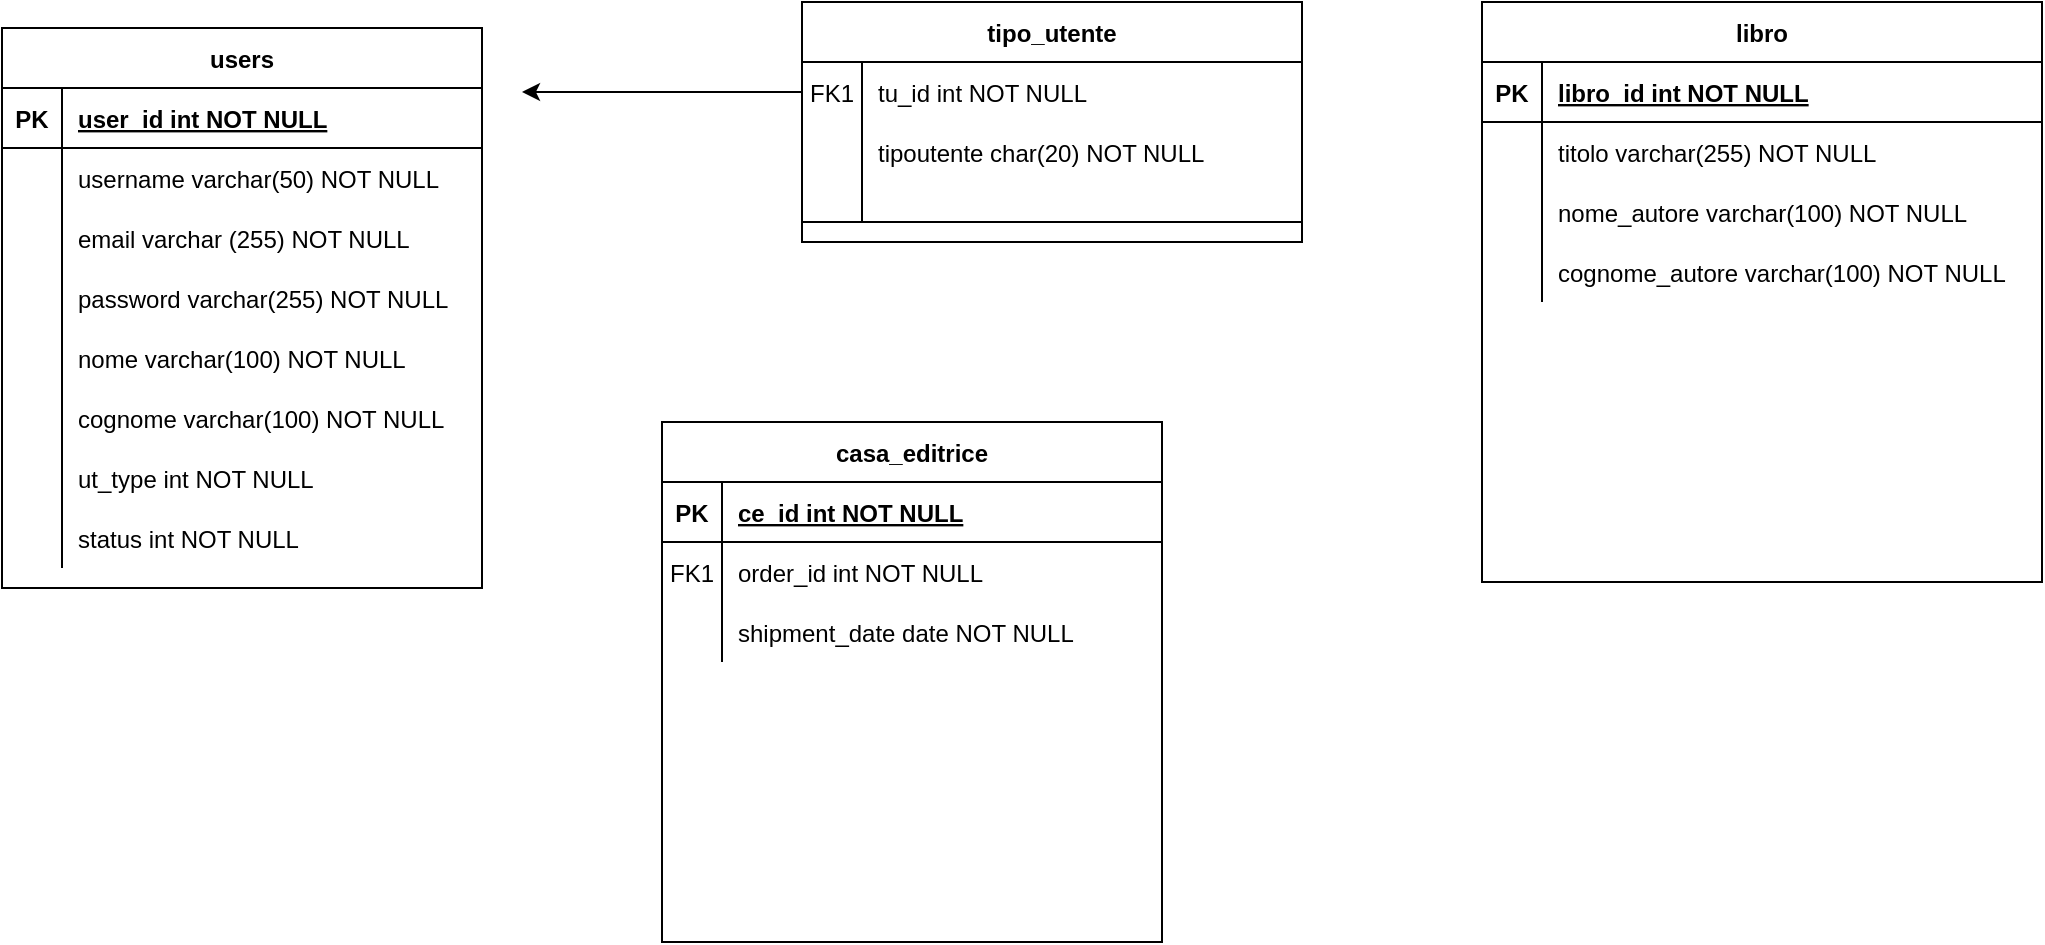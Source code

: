 <mxfile version="14.2.7" type="github">
  <diagram id="R2lEEEUBdFMjLlhIrx00" name="Page-1">
    <mxGraphModel dx="904" dy="589" grid="1" gridSize="10" guides="1" tooltips="1" connect="1" arrows="1" fold="1" page="1" pageScale="1" pageWidth="1169" pageHeight="827" math="0" shadow="0" extFonts="Permanent Marker^https://fonts.googleapis.com/css?family=Permanent+Marker">
      <root>
        <mxCell id="0" />
        <mxCell id="1" parent="0" />
        <mxCell id="C-vyLk0tnHw3VtMMgP7b-2" value="tipo_utente" style="shape=table;startSize=30;container=1;collapsible=1;childLayout=tableLayout;fixedRows=1;rowLines=0;fontStyle=1;align=center;resizeLast=1;" parent="1" vertex="1">
          <mxGeometry x="480" y="120" width="250" height="120" as="geometry" />
        </mxCell>
        <mxCell id="C-vyLk0tnHw3VtMMgP7b-6" value="" style="shape=partialRectangle;collapsible=0;dropTarget=0;pointerEvents=0;fillColor=none;points=[[0,0.5],[1,0.5]];portConstraint=eastwest;top=0;left=0;right=0;bottom=0;" parent="C-vyLk0tnHw3VtMMgP7b-2" vertex="1">
          <mxGeometry y="30" width="250" height="30" as="geometry" />
        </mxCell>
        <mxCell id="C-vyLk0tnHw3VtMMgP7b-7" value="FK1" style="shape=partialRectangle;overflow=hidden;connectable=0;fillColor=none;top=0;left=0;bottom=0;right=0;" parent="C-vyLk0tnHw3VtMMgP7b-6" vertex="1">
          <mxGeometry width="30" height="30" as="geometry" />
        </mxCell>
        <mxCell id="C-vyLk0tnHw3VtMMgP7b-8" value="tu_id int NOT NULL" style="shape=partialRectangle;overflow=hidden;connectable=0;fillColor=none;top=0;left=0;bottom=0;right=0;align=left;spacingLeft=6;" parent="C-vyLk0tnHw3VtMMgP7b-6" vertex="1">
          <mxGeometry x="30" width="220" height="30" as="geometry" />
        </mxCell>
        <mxCell id="C-vyLk0tnHw3VtMMgP7b-9" value="" style="shape=partialRectangle;collapsible=0;dropTarget=0;pointerEvents=0;fillColor=none;points=[[0,0.5],[1,0.5]];portConstraint=eastwest;top=0;left=0;right=0;bottom=0;" parent="C-vyLk0tnHw3VtMMgP7b-2" vertex="1">
          <mxGeometry y="60" width="250" height="30" as="geometry" />
        </mxCell>
        <mxCell id="C-vyLk0tnHw3VtMMgP7b-10" value="" style="shape=partialRectangle;overflow=hidden;connectable=0;fillColor=none;top=0;left=0;bottom=0;right=0;" parent="C-vyLk0tnHw3VtMMgP7b-9" vertex="1">
          <mxGeometry width="30" height="30" as="geometry" />
        </mxCell>
        <mxCell id="C-vyLk0tnHw3VtMMgP7b-11" value="tipoutente char(20) NOT NULL" style="shape=partialRectangle;overflow=hidden;connectable=0;fillColor=none;top=0;left=0;bottom=0;right=0;align=left;spacingLeft=6;" parent="C-vyLk0tnHw3VtMMgP7b-9" vertex="1">
          <mxGeometry x="30" width="220" height="30" as="geometry" />
        </mxCell>
        <mxCell id="C-vyLk0tnHw3VtMMgP7b-3" value="" style="shape=partialRectangle;collapsible=0;dropTarget=0;pointerEvents=0;fillColor=none;points=[[0,0.5],[1,0.5]];portConstraint=eastwest;top=0;left=0;right=0;bottom=1;" parent="C-vyLk0tnHw3VtMMgP7b-2" vertex="1">
          <mxGeometry y="90" width="250" height="20" as="geometry" />
        </mxCell>
        <mxCell id="C-vyLk0tnHw3VtMMgP7b-4" value="" style="shape=partialRectangle;overflow=hidden;connectable=0;fillColor=none;top=0;left=0;bottom=0;right=0;fontStyle=1;" parent="C-vyLk0tnHw3VtMMgP7b-3" vertex="1">
          <mxGeometry width="30" height="20" as="geometry" />
        </mxCell>
        <mxCell id="C-vyLk0tnHw3VtMMgP7b-5" value="" style="shape=partialRectangle;overflow=hidden;connectable=0;fillColor=none;top=0;left=0;bottom=0;right=0;align=left;spacingLeft=6;fontStyle=5;" parent="C-vyLk0tnHw3VtMMgP7b-3" vertex="1">
          <mxGeometry x="30" width="220" height="20" as="geometry" />
        </mxCell>
        <mxCell id="Vtl8R_igDZuL0pvEwuOO-15" value="libro" style="shape=table;startSize=30;container=1;collapsible=1;childLayout=tableLayout;fixedRows=1;rowLines=0;fontStyle=1;align=center;resizeLast=1;" parent="1" vertex="1">
          <mxGeometry x="820" y="120" width="280" height="290" as="geometry" />
        </mxCell>
        <mxCell id="Vtl8R_igDZuL0pvEwuOO-16" value="" style="shape=partialRectangle;collapsible=0;dropTarget=0;pointerEvents=0;fillColor=none;points=[[0,0.5],[1,0.5]];portConstraint=eastwest;top=0;left=0;right=0;bottom=1;" parent="Vtl8R_igDZuL0pvEwuOO-15" vertex="1">
          <mxGeometry y="30" width="280" height="30" as="geometry" />
        </mxCell>
        <mxCell id="Vtl8R_igDZuL0pvEwuOO-17" value="PK" style="shape=partialRectangle;overflow=hidden;connectable=0;fillColor=none;top=0;left=0;bottom=0;right=0;fontStyle=1;" parent="Vtl8R_igDZuL0pvEwuOO-16" vertex="1">
          <mxGeometry width="30" height="30" as="geometry" />
        </mxCell>
        <mxCell id="Vtl8R_igDZuL0pvEwuOO-18" value="libro_id int NOT NULL " style="shape=partialRectangle;overflow=hidden;connectable=0;fillColor=none;top=0;left=0;bottom=0;right=0;align=left;spacingLeft=6;fontStyle=5;" parent="Vtl8R_igDZuL0pvEwuOO-16" vertex="1">
          <mxGeometry x="30" width="250" height="30" as="geometry" />
        </mxCell>
        <mxCell id="Vtl8R_igDZuL0pvEwuOO-19" value="" style="shape=partialRectangle;collapsible=0;dropTarget=0;pointerEvents=0;fillColor=none;points=[[0,0.5],[1,0.5]];portConstraint=eastwest;top=0;left=0;right=0;bottom=0;" parent="Vtl8R_igDZuL0pvEwuOO-15" vertex="1">
          <mxGeometry y="60" width="280" height="30" as="geometry" />
        </mxCell>
        <mxCell id="Vtl8R_igDZuL0pvEwuOO-20" value="" style="shape=partialRectangle;overflow=hidden;connectable=0;fillColor=none;top=0;left=0;bottom=0;right=0;" parent="Vtl8R_igDZuL0pvEwuOO-19" vertex="1">
          <mxGeometry width="30" height="30" as="geometry" />
        </mxCell>
        <mxCell id="Vtl8R_igDZuL0pvEwuOO-21" value="titolo varchar(255) NOT NULL" style="shape=partialRectangle;overflow=hidden;connectable=0;fillColor=none;top=0;left=0;bottom=0;right=0;align=left;spacingLeft=6;" parent="Vtl8R_igDZuL0pvEwuOO-19" vertex="1">
          <mxGeometry x="30" width="250" height="30" as="geometry" />
        </mxCell>
        <mxCell id="Vtl8R_igDZuL0pvEwuOO-22" value="" style="shape=partialRectangle;collapsible=0;dropTarget=0;pointerEvents=0;fillColor=none;points=[[0,0.5],[1,0.5]];portConstraint=eastwest;top=0;left=0;right=0;bottom=0;" parent="Vtl8R_igDZuL0pvEwuOO-15" vertex="1">
          <mxGeometry y="90" width="280" height="30" as="geometry" />
        </mxCell>
        <mxCell id="Vtl8R_igDZuL0pvEwuOO-23" value="" style="shape=partialRectangle;overflow=hidden;connectable=0;fillColor=none;top=0;left=0;bottom=0;right=0;" parent="Vtl8R_igDZuL0pvEwuOO-22" vertex="1">
          <mxGeometry width="30" height="30" as="geometry" />
        </mxCell>
        <mxCell id="Vtl8R_igDZuL0pvEwuOO-24" value="nome_autore varchar(100) NOT NULL" style="shape=partialRectangle;overflow=hidden;connectable=0;fillColor=none;top=0;left=0;bottom=0;right=0;align=left;spacingLeft=6;" parent="Vtl8R_igDZuL0pvEwuOO-22" vertex="1">
          <mxGeometry x="30" width="250" height="30" as="geometry" />
        </mxCell>
        <mxCell id="S0_BgPtVkWArHSTj8qXA-39" value="" style="shape=partialRectangle;collapsible=0;dropTarget=0;pointerEvents=0;fillColor=none;points=[[0,0.5],[1,0.5]];portConstraint=eastwest;top=0;left=0;right=0;bottom=0;" vertex="1" parent="Vtl8R_igDZuL0pvEwuOO-15">
          <mxGeometry y="120" width="280" height="30" as="geometry" />
        </mxCell>
        <mxCell id="S0_BgPtVkWArHSTj8qXA-40" value="" style="shape=partialRectangle;overflow=hidden;connectable=0;fillColor=none;top=0;left=0;bottom=0;right=0;" vertex="1" parent="S0_BgPtVkWArHSTj8qXA-39">
          <mxGeometry width="30" height="30" as="geometry" />
        </mxCell>
        <mxCell id="S0_BgPtVkWArHSTj8qXA-41" value="cognome_autore varchar(100) NOT NULL" style="shape=partialRectangle;overflow=hidden;connectable=0;fillColor=none;top=0;left=0;bottom=0;right=0;align=left;spacingLeft=6;" vertex="1" parent="S0_BgPtVkWArHSTj8qXA-39">
          <mxGeometry x="30" width="250" height="30" as="geometry" />
        </mxCell>
        <mxCell id="Vtl8R_igDZuL0pvEwuOO-26" style="edgeStyle=orthogonalEdgeStyle;rounded=0;orthogonalLoop=1;jettySize=auto;html=1;" parent="1" source="C-vyLk0tnHw3VtMMgP7b-6" edge="1">
          <mxGeometry relative="1" as="geometry">
            <mxPoint x="340.0" y="165" as="targetPoint" />
          </mxGeometry>
        </mxCell>
        <mxCell id="Vtl8R_igDZuL0pvEwuOO-27" value="casa_editrice" style="shape=table;startSize=30;container=1;collapsible=1;childLayout=tableLayout;fixedRows=1;rowLines=0;fontStyle=1;align=center;resizeLast=1;" parent="1" vertex="1">
          <mxGeometry x="410" y="330" width="250.0" height="260" as="geometry" />
        </mxCell>
        <mxCell id="Vtl8R_igDZuL0pvEwuOO-28" value="" style="shape=partialRectangle;collapsible=0;dropTarget=0;pointerEvents=0;fillColor=none;points=[[0,0.5],[1,0.5]];portConstraint=eastwest;top=0;left=0;right=0;bottom=1;" parent="Vtl8R_igDZuL0pvEwuOO-27" vertex="1">
          <mxGeometry y="30" width="250.0" height="30" as="geometry" />
        </mxCell>
        <mxCell id="Vtl8R_igDZuL0pvEwuOO-29" value="PK" style="shape=partialRectangle;overflow=hidden;connectable=0;fillColor=none;top=0;left=0;bottom=0;right=0;fontStyle=1;" parent="Vtl8R_igDZuL0pvEwuOO-28" vertex="1">
          <mxGeometry width="30" height="30" as="geometry" />
        </mxCell>
        <mxCell id="Vtl8R_igDZuL0pvEwuOO-30" value="ce_id int NOT NULL " style="shape=partialRectangle;overflow=hidden;connectable=0;fillColor=none;top=0;left=0;bottom=0;right=0;align=left;spacingLeft=6;fontStyle=5;" parent="Vtl8R_igDZuL0pvEwuOO-28" vertex="1">
          <mxGeometry x="30" width="220.0" height="30" as="geometry" />
        </mxCell>
        <mxCell id="Vtl8R_igDZuL0pvEwuOO-31" value="" style="shape=partialRectangle;collapsible=0;dropTarget=0;pointerEvents=0;fillColor=none;points=[[0,0.5],[1,0.5]];portConstraint=eastwest;top=0;left=0;right=0;bottom=0;" parent="Vtl8R_igDZuL0pvEwuOO-27" vertex="1">
          <mxGeometry y="60" width="250.0" height="30" as="geometry" />
        </mxCell>
        <mxCell id="Vtl8R_igDZuL0pvEwuOO-32" value="FK1" style="shape=partialRectangle;overflow=hidden;connectable=0;fillColor=none;top=0;left=0;bottom=0;right=0;" parent="Vtl8R_igDZuL0pvEwuOO-31" vertex="1">
          <mxGeometry width="30" height="30" as="geometry" />
        </mxCell>
        <mxCell id="Vtl8R_igDZuL0pvEwuOO-33" value="order_id int NOT NULL" style="shape=partialRectangle;overflow=hidden;connectable=0;fillColor=none;top=0;left=0;bottom=0;right=0;align=left;spacingLeft=6;" parent="Vtl8R_igDZuL0pvEwuOO-31" vertex="1">
          <mxGeometry x="30" width="220.0" height="30" as="geometry" />
        </mxCell>
        <mxCell id="Vtl8R_igDZuL0pvEwuOO-34" value="" style="shape=partialRectangle;collapsible=0;dropTarget=0;pointerEvents=0;fillColor=none;points=[[0,0.5],[1,0.5]];portConstraint=eastwest;top=0;left=0;right=0;bottom=0;" parent="Vtl8R_igDZuL0pvEwuOO-27" vertex="1">
          <mxGeometry y="90" width="250.0" height="30" as="geometry" />
        </mxCell>
        <mxCell id="Vtl8R_igDZuL0pvEwuOO-35" value="" style="shape=partialRectangle;overflow=hidden;connectable=0;fillColor=none;top=0;left=0;bottom=0;right=0;" parent="Vtl8R_igDZuL0pvEwuOO-34" vertex="1">
          <mxGeometry width="30" height="30" as="geometry" />
        </mxCell>
        <mxCell id="Vtl8R_igDZuL0pvEwuOO-36" value="shipment_date date NOT NULL" style="shape=partialRectangle;overflow=hidden;connectable=0;fillColor=none;top=0;left=0;bottom=0;right=0;align=left;spacingLeft=6;" parent="Vtl8R_igDZuL0pvEwuOO-34" vertex="1">
          <mxGeometry x="30" width="220.0" height="30" as="geometry" />
        </mxCell>
        <mxCell id="S0_BgPtVkWArHSTj8qXA-1" value="users" style="shape=table;startSize=30;container=1;collapsible=1;childLayout=tableLayout;fixedRows=1;rowLines=0;fontStyle=1;align=center;resizeLast=1;" vertex="1" parent="1">
          <mxGeometry x="80" y="133" width="240" height="280" as="geometry" />
        </mxCell>
        <mxCell id="S0_BgPtVkWArHSTj8qXA-2" value="" style="shape=partialRectangle;collapsible=0;dropTarget=0;pointerEvents=0;fillColor=none;top=0;left=0;bottom=1;right=0;points=[[0,0.5],[1,0.5]];portConstraint=eastwest;" vertex="1" parent="S0_BgPtVkWArHSTj8qXA-1">
          <mxGeometry y="30" width="240" height="30" as="geometry" />
        </mxCell>
        <mxCell id="S0_BgPtVkWArHSTj8qXA-3" value="PK" style="shape=partialRectangle;connectable=0;fillColor=none;top=0;left=0;bottom=0;right=0;fontStyle=1;overflow=hidden;" vertex="1" parent="S0_BgPtVkWArHSTj8qXA-2">
          <mxGeometry width="30" height="30" as="geometry" />
        </mxCell>
        <mxCell id="S0_BgPtVkWArHSTj8qXA-4" value="user_id int NOT NULL" style="shape=partialRectangle;connectable=0;fillColor=none;top=0;left=0;bottom=0;right=0;align=left;spacingLeft=6;fontStyle=5;overflow=hidden;" vertex="1" parent="S0_BgPtVkWArHSTj8qXA-2">
          <mxGeometry x="30" width="210" height="30" as="geometry" />
        </mxCell>
        <mxCell id="S0_BgPtVkWArHSTj8qXA-5" value="" style="shape=partialRectangle;collapsible=0;dropTarget=0;pointerEvents=0;fillColor=none;top=0;left=0;bottom=0;right=0;points=[[0,0.5],[1,0.5]];portConstraint=eastwest;" vertex="1" parent="S0_BgPtVkWArHSTj8qXA-1">
          <mxGeometry y="60" width="240" height="30" as="geometry" />
        </mxCell>
        <mxCell id="S0_BgPtVkWArHSTj8qXA-6" value="" style="shape=partialRectangle;connectable=0;fillColor=none;top=0;left=0;bottom=0;right=0;editable=1;overflow=hidden;" vertex="1" parent="S0_BgPtVkWArHSTj8qXA-5">
          <mxGeometry width="30" height="30" as="geometry" />
        </mxCell>
        <mxCell id="S0_BgPtVkWArHSTj8qXA-7" value="username varchar(50) NOT NULL" style="shape=partialRectangle;connectable=0;fillColor=none;top=0;left=0;bottom=0;right=0;align=left;spacingLeft=6;overflow=hidden;" vertex="1" parent="S0_BgPtVkWArHSTj8qXA-5">
          <mxGeometry x="30" width="210" height="30" as="geometry" />
        </mxCell>
        <mxCell id="S0_BgPtVkWArHSTj8qXA-8" value="" style="shape=partialRectangle;collapsible=0;dropTarget=0;pointerEvents=0;fillColor=none;top=0;left=0;bottom=0;right=0;points=[[0,0.5],[1,0.5]];portConstraint=eastwest;" vertex="1" parent="S0_BgPtVkWArHSTj8qXA-1">
          <mxGeometry y="90" width="240" height="30" as="geometry" />
        </mxCell>
        <mxCell id="S0_BgPtVkWArHSTj8qXA-9" value="" style="shape=partialRectangle;connectable=0;fillColor=none;top=0;left=0;bottom=0;right=0;editable=1;overflow=hidden;" vertex="1" parent="S0_BgPtVkWArHSTj8qXA-8">
          <mxGeometry width="30" height="30" as="geometry" />
        </mxCell>
        <mxCell id="S0_BgPtVkWArHSTj8qXA-10" value="email varchar (255) NOT NULL" style="shape=partialRectangle;connectable=0;fillColor=none;top=0;left=0;bottom=0;right=0;align=left;spacingLeft=6;overflow=hidden;" vertex="1" parent="S0_BgPtVkWArHSTj8qXA-8">
          <mxGeometry x="30" width="210" height="30" as="geometry" />
        </mxCell>
        <mxCell id="S0_BgPtVkWArHSTj8qXA-11" value="" style="shape=partialRectangle;collapsible=0;dropTarget=0;pointerEvents=0;fillColor=none;top=0;left=0;bottom=0;right=0;points=[[0,0.5],[1,0.5]];portConstraint=eastwest;" vertex="1" parent="S0_BgPtVkWArHSTj8qXA-1">
          <mxGeometry y="120" width="240" height="30" as="geometry" />
        </mxCell>
        <mxCell id="S0_BgPtVkWArHSTj8qXA-12" value="" style="shape=partialRectangle;connectable=0;fillColor=none;top=0;left=0;bottom=0;right=0;editable=1;overflow=hidden;" vertex="1" parent="S0_BgPtVkWArHSTj8qXA-11">
          <mxGeometry width="30" height="30" as="geometry" />
        </mxCell>
        <mxCell id="S0_BgPtVkWArHSTj8qXA-13" value="password varchar(255) NOT NULL" style="shape=partialRectangle;connectable=0;fillColor=none;top=0;left=0;bottom=0;right=0;align=left;spacingLeft=6;overflow=hidden;" vertex="1" parent="S0_BgPtVkWArHSTj8qXA-11">
          <mxGeometry x="30" width="210" height="30" as="geometry" />
        </mxCell>
        <mxCell id="S0_BgPtVkWArHSTj8qXA-27" value="" style="shape=partialRectangle;collapsible=0;dropTarget=0;pointerEvents=0;fillColor=none;top=0;left=0;bottom=0;right=0;points=[[0,0.5],[1,0.5]];portConstraint=eastwest;" vertex="1" parent="S0_BgPtVkWArHSTj8qXA-1">
          <mxGeometry y="150" width="240" height="30" as="geometry" />
        </mxCell>
        <mxCell id="S0_BgPtVkWArHSTj8qXA-28" value="" style="shape=partialRectangle;connectable=0;fillColor=none;top=0;left=0;bottom=0;right=0;editable=1;overflow=hidden;" vertex="1" parent="S0_BgPtVkWArHSTj8qXA-27">
          <mxGeometry width="30" height="30" as="geometry" />
        </mxCell>
        <mxCell id="S0_BgPtVkWArHSTj8qXA-29" value="nome varchar(100) NOT NULL" style="shape=partialRectangle;connectable=0;fillColor=none;top=0;left=0;bottom=0;right=0;align=left;spacingLeft=6;overflow=hidden;" vertex="1" parent="S0_BgPtVkWArHSTj8qXA-27">
          <mxGeometry x="30" width="210" height="30" as="geometry" />
        </mxCell>
        <mxCell id="S0_BgPtVkWArHSTj8qXA-30" value="" style="shape=partialRectangle;collapsible=0;dropTarget=0;pointerEvents=0;fillColor=none;top=0;left=0;bottom=0;right=0;points=[[0,0.5],[1,0.5]];portConstraint=eastwest;" vertex="1" parent="S0_BgPtVkWArHSTj8qXA-1">
          <mxGeometry y="180" width="240" height="30" as="geometry" />
        </mxCell>
        <mxCell id="S0_BgPtVkWArHSTj8qXA-31" value="" style="shape=partialRectangle;connectable=0;fillColor=none;top=0;left=0;bottom=0;right=0;editable=1;overflow=hidden;" vertex="1" parent="S0_BgPtVkWArHSTj8qXA-30">
          <mxGeometry width="30" height="30" as="geometry" />
        </mxCell>
        <mxCell id="S0_BgPtVkWArHSTj8qXA-32" value="cognome varchar(100) NOT NULL" style="shape=partialRectangle;connectable=0;fillColor=none;top=0;left=0;bottom=0;right=0;align=left;spacingLeft=6;overflow=hidden;" vertex="1" parent="S0_BgPtVkWArHSTj8qXA-30">
          <mxGeometry x="30" width="210" height="30" as="geometry" />
        </mxCell>
        <mxCell id="S0_BgPtVkWArHSTj8qXA-33" value="" style="shape=partialRectangle;collapsible=0;dropTarget=0;pointerEvents=0;fillColor=none;top=0;left=0;bottom=0;right=0;points=[[0,0.5],[1,0.5]];portConstraint=eastwest;" vertex="1" parent="S0_BgPtVkWArHSTj8qXA-1">
          <mxGeometry y="210" width="240" height="30" as="geometry" />
        </mxCell>
        <mxCell id="S0_BgPtVkWArHSTj8qXA-34" value="" style="shape=partialRectangle;connectable=0;fillColor=none;top=0;left=0;bottom=0;right=0;editable=1;overflow=hidden;" vertex="1" parent="S0_BgPtVkWArHSTj8qXA-33">
          <mxGeometry width="30" height="30" as="geometry" />
        </mxCell>
        <mxCell id="S0_BgPtVkWArHSTj8qXA-35" value="ut_type int NOT NULL" style="shape=partialRectangle;connectable=0;fillColor=none;top=0;left=0;bottom=0;right=0;align=left;spacingLeft=6;overflow=hidden;" vertex="1" parent="S0_BgPtVkWArHSTj8qXA-33">
          <mxGeometry x="30" width="210" height="30" as="geometry" />
        </mxCell>
        <mxCell id="S0_BgPtVkWArHSTj8qXA-36" value="" style="shape=partialRectangle;collapsible=0;dropTarget=0;pointerEvents=0;fillColor=none;top=0;left=0;bottom=0;right=0;points=[[0,0.5],[1,0.5]];portConstraint=eastwest;" vertex="1" parent="S0_BgPtVkWArHSTj8qXA-1">
          <mxGeometry y="240" width="240" height="30" as="geometry" />
        </mxCell>
        <mxCell id="S0_BgPtVkWArHSTj8qXA-37" value="" style="shape=partialRectangle;connectable=0;fillColor=none;top=0;left=0;bottom=0;right=0;editable=1;overflow=hidden;" vertex="1" parent="S0_BgPtVkWArHSTj8qXA-36">
          <mxGeometry width="30" height="30" as="geometry" />
        </mxCell>
        <mxCell id="S0_BgPtVkWArHSTj8qXA-38" value="status int NOT NULL" style="shape=partialRectangle;connectable=0;fillColor=none;top=0;left=0;bottom=0;right=0;align=left;spacingLeft=6;overflow=hidden;" vertex="1" parent="S0_BgPtVkWArHSTj8qXA-36">
          <mxGeometry x="30" width="210" height="30" as="geometry" />
        </mxCell>
      </root>
    </mxGraphModel>
  </diagram>
</mxfile>
